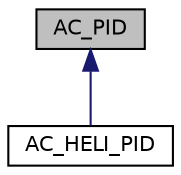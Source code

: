 digraph "AC_PID"
{
 // INTERACTIVE_SVG=YES
  edge [fontname="Helvetica",fontsize="10",labelfontname="Helvetica",labelfontsize="10"];
  node [fontname="Helvetica",fontsize="10",shape=record];
  Node1 [label="AC_PID",height=0.2,width=0.4,color="black", fillcolor="grey75", style="filled", fontcolor="black"];
  Node1 -> Node2 [dir="back",color="midnightblue",fontsize="10",style="solid",fontname="Helvetica"];
  Node2 [label="AC_HELI_PID",height=0.2,width=0.4,color="black", fillcolor="white", style="filled",URL="$classAC__HELI__PID.html",tooltip="Heli PID control class. "];
}
